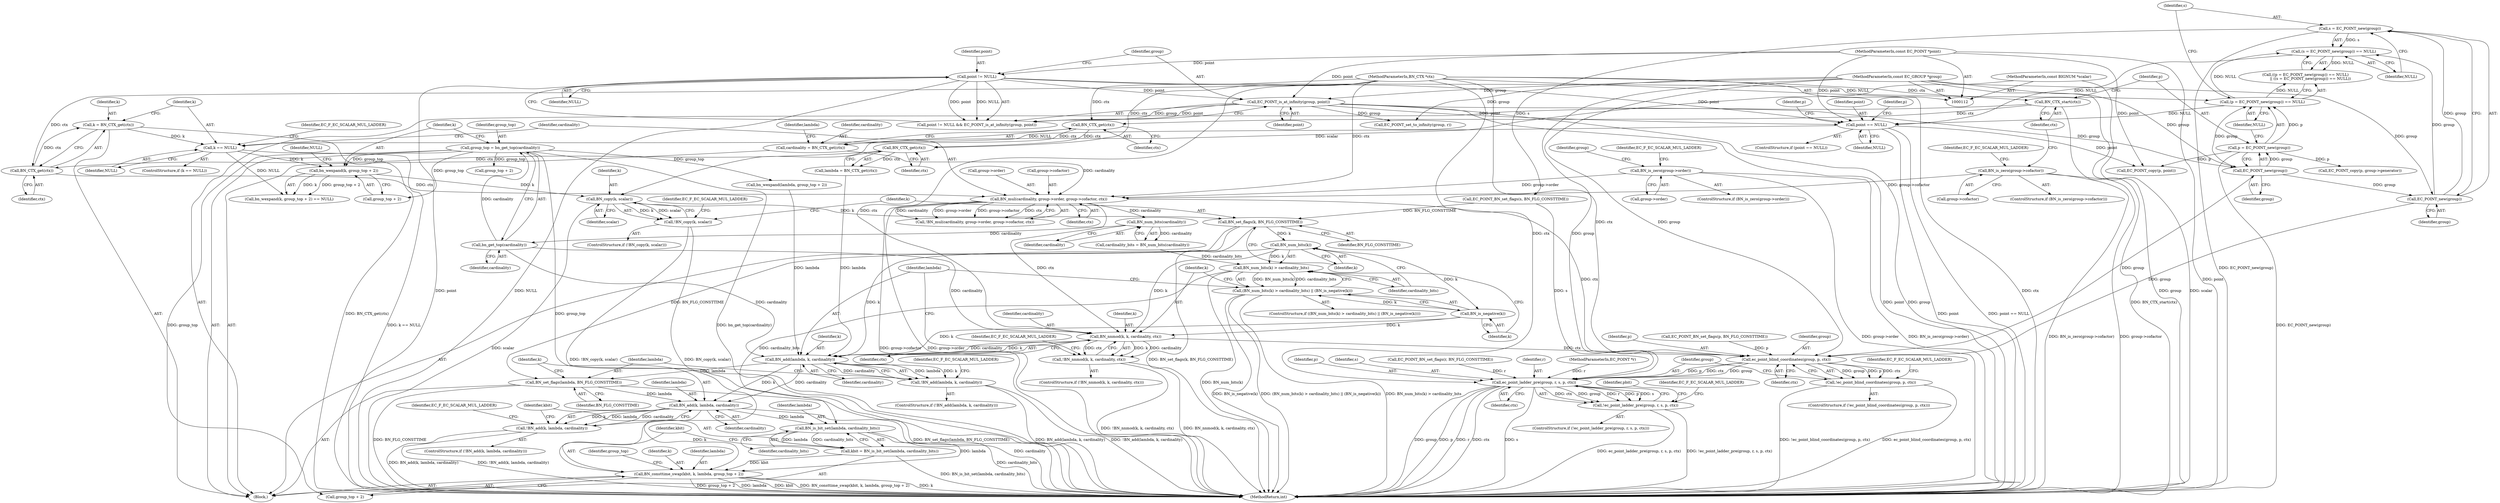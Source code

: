 digraph "0_openssl_b1d6d55ece1c26fa2829e2b819b038d7b6d692b4@API" {
"1000310" [label="(Call,BN_copy(k, scalar))"];
"1000290" [label="(Call,bn_wexpand(k, group_top + 2))"];
"1000255" [label="(Call,k == NULL)"];
"1000250" [label="(Call,k = BN_CTX_get(ctx))"];
"1000252" [label="(Call,BN_CTX_get(ctx))"];
"1000248" [label="(Call,BN_CTX_get(ctx))"];
"1000244" [label="(Call,BN_CTX_get(ctx))"];
"1000183" [label="(Call,BN_CTX_start(ctx))"];
"1000117" [label="(MethodParameterIn,BN_CTX *ctx)"];
"1000205" [label="(Call,point == NULL)"];
"1000151" [label="(Call,point != NULL)"];
"1000116" [label="(MethodParameterIn,const EC_POINT *point)"];
"1000154" [label="(Call,EC_POINT_is_at_infinity(group, point))"];
"1000113" [label="(MethodParameterIn,const EC_GROUP *group)"];
"1000187" [label="(Call,(p = EC_POINT_new(group)) == NULL)"];
"1000188" [label="(Call,p = EC_POINT_new(group))"];
"1000190" [label="(Call,EC_POINT_new(group))"];
"1000193" [label="(Call,(s = EC_POINT_new(group)) == NULL)"];
"1000194" [label="(Call,s = EC_POINT_new(group))"];
"1000196" [label="(Call,EC_POINT_new(group))"];
"1000283" [label="(Call,group_top = bn_get_top(cardinality))"];
"1000285" [label="(Call,bn_get_top(cardinality))"];
"1000281" [label="(Call,BN_num_bits(cardinality))"];
"1000265" [label="(Call,BN_mul(cardinality, group->order, group->cofactor, ctx))"];
"1000242" [label="(Call,cardinality = BN_CTX_get(ctx))"];
"1000162" [label="(Call,BN_is_zero(group->order))"];
"1000173" [label="(Call,BN_is_zero(group->cofactor))"];
"1000115" [label="(MethodParameterIn,const BIGNUM *scalar)"];
"1000309" [label="(Call,!BN_copy(k, scalar))"];
"1000318" [label="(Call,BN_set_flags(k, BN_FLG_CONSTTIME))"];
"1000324" [label="(Call,BN_num_bits(k))"];
"1000323" [label="(Call,BN_num_bits(k) > cardinality_bits)"];
"1000322" [label="(Call,(BN_num_bits(k) > cardinality_bits) || (BN_is_negative(k)))"];
"1000369" [label="(Call,BN_is_bit_set(lambda, cardinality_bits))"];
"1000367" [label="(Call,kbit = BN_is_bit_set(lambda, cardinality_bits))"];
"1000372" [label="(Call,BN_consttime_swap(kbit, k, lambda, group_top + 2))"];
"1000327" [label="(Call,BN_is_negative(k))"];
"1000332" [label="(Call,BN_nnmod(k, k, cardinality, ctx))"];
"1000331" [label="(Call,!BN_nnmod(k, k, cardinality, ctx))"];
"1000344" [label="(Call,BN_add(lambda, k, cardinality))"];
"1000343" [label="(Call,!BN_add(lambda, k, cardinality))"];
"1000353" [label="(Call,BN_set_flags(lambda, BN_FLG_CONSTTIME))"];
"1000358" [label="(Call,BN_add(k, lambda, cardinality))"];
"1000357" [label="(Call,!BN_add(k, lambda, cardinality))"];
"1000464" [label="(Call,ec_point_blind_coordinates(group, p, ctx))"];
"1000463" [label="(Call,!ec_point_blind_coordinates(group, p, ctx))"];
"1000475" [label="(Call,ec_point_ladder_pre(group, r, s, p, ctx))"];
"1000474" [label="(Call,!ec_point_ladder_pre(group, r, s, p, ctx))"];
"1000249" [label="(Identifier,ctx)"];
"1000189" [label="(Identifier,p)"];
"1000265" [label="(Call,BN_mul(cardinality, group->order, group->cofactor, ctx))"];
"1000326" [label="(Identifier,cardinality_bits)"];
"1000117" [label="(MethodParameterIn,BN_CTX *ctx)"];
"1000308" [label="(ControlStructure,if (!BN_copy(k, scalar)))"];
"1000477" [label="(Identifier,r)"];
"1000464" [label="(Call,ec_point_blind_coordinates(group, p, ctx))"];
"1000243" [label="(Identifier,cardinality)"];
"1000114" [label="(MethodParameterIn,EC_POINT *r)"];
"1000197" [label="(Identifier,group)"];
"1000371" [label="(Identifier,cardinality_bits)"];
"1000295" [label="(Identifier,NULL)"];
"1000286" [label="(Identifier,cardinality)"];
"1000375" [label="(Identifier,lambda)"];
"1000475" [label="(Call,ec_point_ladder_pre(group, r, s, p, ctx))"];
"1000207" [label="(Identifier,NULL)"];
"1000191" [label="(Identifier,group)"];
"1000376" [label="(Call,group_top + 2)"];
"1000254" [label="(ControlStructure,if (k == NULL))"];
"1000487" [label="(Identifier,pbit)"];
"1000187" [label="(Call,(p = EC_POINT_new(group)) == NULL)"];
"1000345" [label="(Identifier,lambda)"];
"1000470" [label="(Identifier,EC_F_EC_SCALAR_MUL_LADDER)"];
"1000175" [label="(Identifier,group)"];
"1000161" [label="(ControlStructure,if (BN_is_zero(group->order)))"];
"1000158" [label="(Call,EC_POINT_set_to_infinity(group, r))"];
"1000336" [label="(Identifier,ctx)"];
"1000360" [label="(Identifier,lambda)"];
"1000330" [label="(ControlStructure,if (!BN_nnmod(k, k, cardinality, ctx)))"];
"1000154" [label="(Call,EC_POINT_is_at_infinity(group, point))"];
"1000162" [label="(Call,BN_is_zero(group->order))"];
"1000309" [label="(Call,!BN_copy(k, scalar))"];
"1000153" [label="(Identifier,NULL)"];
"1000188" [label="(Call,p = EC_POINT_new(group))"];
"1000290" [label="(Call,bn_wexpand(k, group_top + 2))"];
"1000285" [label="(Call,bn_get_top(cardinality))"];
"1000361" [label="(Identifier,cardinality)"];
"1000116" [label="(MethodParameterIn,const EC_POINT *point)"];
"1000226" [label="(Identifier,p)"];
"1000206" [label="(Identifier,point)"];
"1000466" [label="(Identifier,p)"];
"1000479" [label="(Identifier,p)"];
"1000204" [label="(ControlStructure,if (point == NULL))"];
"1000359" [label="(Identifier,k)"];
"1000179" [label="(Identifier,EC_F_EC_SCALAR_MUL_LADDER)"];
"1000478" [label="(Identifier,s)"];
"1000297" [label="(Call,bn_wexpand(lambda, group_top + 2))"];
"1000356" [label="(ControlStructure,if (!BN_add(k, lambda, cardinality)))"];
"1000266" [label="(Identifier,cardinality)"];
"1000212" [label="(Identifier,p)"];
"1000205" [label="(Call,point == NULL)"];
"1000174" [label="(Call,group->cofactor)"];
"1000354" [label="(Identifier,lambda)"];
"1000256" [label="(Identifier,k)"];
"1000311" [label="(Identifier,k)"];
"1000253" [label="(Identifier,ctx)"];
"1000118" [label="(Block,)"];
"1000236" [label="(Call,EC_POINT_BN_set_flags(r, BN_FLG_CONSTTIME))"];
"1000319" [label="(Identifier,k)"];
"1000255" [label="(Call,k == NULL)"];
"1000323" [label="(Call,BN_num_bits(k) > cardinality_bits)"];
"1000173" [label="(Call,BN_is_zero(group->cofactor))"];
"1000346" [label="(Identifier,k)"];
"1000322" [label="(Call,(BN_num_bits(k) > cardinality_bits) || (BN_is_negative(k)))"];
"1000483" [label="(Identifier,EC_F_EC_SCALAR_MUL_LADDER)"];
"1000150" [label="(Call,point != NULL && EC_POINT_is_at_infinity(group, point))"];
"1000370" [label="(Identifier,lambda)"];
"1000246" [label="(Call,lambda = BN_CTX_get(ctx))"];
"1000172" [label="(ControlStructure,if (BN_is_zero(group->cofactor)))"];
"1000344" [label="(Call,BN_add(lambda, k, cardinality))"];
"1000353" [label="(Call,BN_set_flags(lambda, BN_FLG_CONSTTIME))"];
"1000357" [label="(Call,!BN_add(k, lambda, cardinality))"];
"1000373" [label="(Identifier,kbit)"];
"1000474" [label="(Call,!ec_point_ladder_pre(group, r, s, p, ctx))"];
"1000292" [label="(Call,group_top + 2)"];
"1000324" [label="(Call,BN_num_bits(k))"];
"1000184" [label="(Identifier,ctx)"];
"1000312" [label="(Identifier,scalar)"];
"1000463" [label="(Call,!ec_point_blind_coordinates(group, p, ctx))"];
"1000279" [label="(Call,cardinality_bits = BN_num_bits(cardinality))"];
"1000368" [label="(Identifier,kbit)"];
"1000244" [label="(Call,BN_CTX_get(ctx))"];
"1000355" [label="(Identifier,BN_FLG_CONSTTIME)"];
"1000332" [label="(Call,BN_nnmod(k, k, cardinality, ctx))"];
"1000151" [label="(Call,point != NULL)"];
"1000299" [label="(Call,group_top + 2)"];
"1000315" [label="(Identifier,EC_F_EC_SCALAR_MUL_LADDER)"];
"1000264" [label="(Call,!BN_mul(cardinality, group->order, group->cofactor, ctx))"];
"1000537" [label="(MethodReturn,int)"];
"1000115" [label="(MethodParameterIn,const BIGNUM *scalar)"];
"1000325" [label="(Identifier,k)"];
"1000270" [label="(Call,group->cofactor)"];
"1000380" [label="(Identifier,group_top)"];
"1000113" [label="(MethodParameterIn,const EC_GROUP *group)"];
"1000193" [label="(Call,(s = EC_POINT_new(group)) == NULL)"];
"1000328" [label="(Identifier,k)"];
"1000190" [label="(Call,EC_POINT_new(group))"];
"1000186" [label="(Call,((p = EC_POINT_new(group)) == NULL)\n        || ((s = EC_POINT_new(group)) == NULL))"];
"1000342" [label="(ControlStructure,if (!BN_add(lambda, k, cardinality)))"];
"1000156" [label="(Identifier,point)"];
"1000320" [label="(Identifier,BN_FLG_CONSTTIME)"];
"1000257" [label="(Identifier,NULL)"];
"1000211" [label="(Call,EC_POINT_copy(p, group->generator))"];
"1000335" [label="(Identifier,cardinality)"];
"1000198" [label="(Identifier,NULL)"];
"1000239" [label="(Call,EC_POINT_BN_set_flags(s, BN_FLG_CONSTTIME))"];
"1000192" [label="(Identifier,NULL)"];
"1000310" [label="(Call,BN_copy(k, scalar))"];
"1000183" [label="(Call,BN_CTX_start(ctx))"];
"1000195" [label="(Identifier,s)"];
"1000334" [label="(Identifier,k)"];
"1000364" [label="(Identifier,EC_F_EC_SCALAR_MUL_LADDER)"];
"1000252" [label="(Call,BN_CTX_get(ctx))"];
"1000233" [label="(Call,EC_POINT_BN_set_flags(p, BN_FLG_CONSTTIME))"];
"1000462" [label="(ControlStructure,if (!ec_point_blind_coordinates(group, p, ctx)))"];
"1000155" [label="(Identifier,group)"];
"1000248" [label="(Call,BN_CTX_get(ctx))"];
"1000327" [label="(Call,BN_is_negative(k))"];
"1000343" [label="(Call,!BN_add(lambda, k, cardinality))"];
"1000283" [label="(Call,group_top = bn_get_top(cardinality))"];
"1000247" [label="(Identifier,lambda)"];
"1000476" [label="(Identifier,group)"];
"1000267" [label="(Call,group->order)"];
"1000291" [label="(Identifier,k)"];
"1000163" [label="(Call,group->order)"];
"1000465" [label="(Identifier,group)"];
"1000242" [label="(Call,cardinality = BN_CTX_get(ctx))"];
"1000347" [label="(Identifier,cardinality)"];
"1000251" [label="(Identifier,k)"];
"1000333" [label="(Identifier,k)"];
"1000194" [label="(Call,s = EC_POINT_new(group))"];
"1000196" [label="(Call,EC_POINT_new(group))"];
"1000225" [label="(Call,EC_POINT_copy(p, point))"];
"1000369" [label="(Call,BN_is_bit_set(lambda, cardinality_bits))"];
"1000284" [label="(Identifier,group_top)"];
"1000480" [label="(Identifier,ctx)"];
"1000260" [label="(Identifier,EC_F_EC_SCALAR_MUL_LADDER)"];
"1000168" [label="(Identifier,EC_F_EC_SCALAR_MUL_LADDER)"];
"1000152" [label="(Identifier,point)"];
"1000318" [label="(Call,BN_set_flags(k, BN_FLG_CONSTTIME))"];
"1000281" [label="(Call,BN_num_bits(cardinality))"];
"1000367" [label="(Call,kbit = BN_is_bit_set(lambda, cardinality_bits))"];
"1000282" [label="(Identifier,cardinality)"];
"1000339" [label="(Identifier,EC_F_EC_SCALAR_MUL_LADDER)"];
"1000350" [label="(Identifier,EC_F_EC_SCALAR_MUL_LADDER)"];
"1000467" [label="(Identifier,ctx)"];
"1000273" [label="(Identifier,ctx)"];
"1000289" [label="(Call,bn_wexpand(k, group_top + 2) == NULL)"];
"1000358" [label="(Call,BN_add(k, lambda, cardinality))"];
"1000372" [label="(Call,BN_consttime_swap(kbit, k, lambda, group_top + 2))"];
"1000321" [label="(ControlStructure,if ((BN_num_bits(k) > cardinality_bits) || (BN_is_negative(k))))"];
"1000245" [label="(Identifier,ctx)"];
"1000250" [label="(Call,k = BN_CTX_get(ctx))"];
"1000331" [label="(Call,!BN_nnmod(k, k, cardinality, ctx))"];
"1000473" [label="(ControlStructure,if (!ec_point_ladder_pre(group, r, s, p, ctx)))"];
"1000374" [label="(Identifier,k)"];
"1000310" -> "1000309"  [label="AST: "];
"1000310" -> "1000312"  [label="CFG: "];
"1000311" -> "1000310"  [label="AST: "];
"1000312" -> "1000310"  [label="AST: "];
"1000309" -> "1000310"  [label="CFG: "];
"1000310" -> "1000537"  [label="DDG: scalar"];
"1000310" -> "1000309"  [label="DDG: k"];
"1000310" -> "1000309"  [label="DDG: scalar"];
"1000290" -> "1000310"  [label="DDG: k"];
"1000115" -> "1000310"  [label="DDG: scalar"];
"1000310" -> "1000318"  [label="DDG: k"];
"1000290" -> "1000289"  [label="AST: "];
"1000290" -> "1000292"  [label="CFG: "];
"1000291" -> "1000290"  [label="AST: "];
"1000292" -> "1000290"  [label="AST: "];
"1000295" -> "1000290"  [label="CFG: "];
"1000290" -> "1000289"  [label="DDG: k"];
"1000290" -> "1000289"  [label="DDG: group_top + 2"];
"1000255" -> "1000290"  [label="DDG: k"];
"1000283" -> "1000290"  [label="DDG: group_top"];
"1000255" -> "1000254"  [label="AST: "];
"1000255" -> "1000257"  [label="CFG: "];
"1000256" -> "1000255"  [label="AST: "];
"1000257" -> "1000255"  [label="AST: "];
"1000260" -> "1000255"  [label="CFG: "];
"1000266" -> "1000255"  [label="CFG: "];
"1000255" -> "1000537"  [label="DDG: k == NULL"];
"1000250" -> "1000255"  [label="DDG: k"];
"1000205" -> "1000255"  [label="DDG: NULL"];
"1000255" -> "1000289"  [label="DDG: NULL"];
"1000250" -> "1000118"  [label="AST: "];
"1000250" -> "1000252"  [label="CFG: "];
"1000251" -> "1000250"  [label="AST: "];
"1000252" -> "1000250"  [label="AST: "];
"1000256" -> "1000250"  [label="CFG: "];
"1000250" -> "1000537"  [label="DDG: BN_CTX_get(ctx)"];
"1000252" -> "1000250"  [label="DDG: ctx"];
"1000252" -> "1000253"  [label="CFG: "];
"1000253" -> "1000252"  [label="AST: "];
"1000248" -> "1000252"  [label="DDG: ctx"];
"1000117" -> "1000252"  [label="DDG: ctx"];
"1000252" -> "1000265"  [label="DDG: ctx"];
"1000248" -> "1000246"  [label="AST: "];
"1000248" -> "1000249"  [label="CFG: "];
"1000249" -> "1000248"  [label="AST: "];
"1000246" -> "1000248"  [label="CFG: "];
"1000248" -> "1000246"  [label="DDG: ctx"];
"1000244" -> "1000248"  [label="DDG: ctx"];
"1000117" -> "1000248"  [label="DDG: ctx"];
"1000244" -> "1000242"  [label="AST: "];
"1000244" -> "1000245"  [label="CFG: "];
"1000245" -> "1000244"  [label="AST: "];
"1000242" -> "1000244"  [label="CFG: "];
"1000244" -> "1000242"  [label="DDG: ctx"];
"1000183" -> "1000244"  [label="DDG: ctx"];
"1000117" -> "1000244"  [label="DDG: ctx"];
"1000183" -> "1000118"  [label="AST: "];
"1000183" -> "1000184"  [label="CFG: "];
"1000184" -> "1000183"  [label="AST: "];
"1000189" -> "1000183"  [label="CFG: "];
"1000183" -> "1000537"  [label="DDG: BN_CTX_start(ctx)"];
"1000117" -> "1000183"  [label="DDG: ctx"];
"1000117" -> "1000112"  [label="AST: "];
"1000117" -> "1000537"  [label="DDG: ctx"];
"1000117" -> "1000265"  [label="DDG: ctx"];
"1000117" -> "1000332"  [label="DDG: ctx"];
"1000117" -> "1000464"  [label="DDG: ctx"];
"1000117" -> "1000475"  [label="DDG: ctx"];
"1000205" -> "1000204"  [label="AST: "];
"1000205" -> "1000207"  [label="CFG: "];
"1000206" -> "1000205"  [label="AST: "];
"1000207" -> "1000205"  [label="AST: "];
"1000212" -> "1000205"  [label="CFG: "];
"1000226" -> "1000205"  [label="CFG: "];
"1000205" -> "1000537"  [label="DDG: point"];
"1000205" -> "1000537"  [label="DDG: point == NULL"];
"1000151" -> "1000205"  [label="DDG: point"];
"1000154" -> "1000205"  [label="DDG: point"];
"1000116" -> "1000205"  [label="DDG: point"];
"1000187" -> "1000205"  [label="DDG: NULL"];
"1000193" -> "1000205"  [label="DDG: NULL"];
"1000205" -> "1000225"  [label="DDG: point"];
"1000151" -> "1000150"  [label="AST: "];
"1000151" -> "1000153"  [label="CFG: "];
"1000152" -> "1000151"  [label="AST: "];
"1000153" -> "1000151"  [label="AST: "];
"1000155" -> "1000151"  [label="CFG: "];
"1000150" -> "1000151"  [label="CFG: "];
"1000151" -> "1000537"  [label="DDG: point"];
"1000151" -> "1000537"  [label="DDG: NULL"];
"1000151" -> "1000150"  [label="DDG: point"];
"1000151" -> "1000150"  [label="DDG: NULL"];
"1000116" -> "1000151"  [label="DDG: point"];
"1000151" -> "1000154"  [label="DDG: point"];
"1000151" -> "1000187"  [label="DDG: NULL"];
"1000116" -> "1000112"  [label="AST: "];
"1000116" -> "1000537"  [label="DDG: point"];
"1000116" -> "1000154"  [label="DDG: point"];
"1000116" -> "1000225"  [label="DDG: point"];
"1000154" -> "1000150"  [label="AST: "];
"1000154" -> "1000156"  [label="CFG: "];
"1000155" -> "1000154"  [label="AST: "];
"1000156" -> "1000154"  [label="AST: "];
"1000150" -> "1000154"  [label="CFG: "];
"1000154" -> "1000537"  [label="DDG: group"];
"1000154" -> "1000537"  [label="DDG: point"];
"1000154" -> "1000150"  [label="DDG: group"];
"1000154" -> "1000150"  [label="DDG: point"];
"1000113" -> "1000154"  [label="DDG: group"];
"1000154" -> "1000158"  [label="DDG: group"];
"1000154" -> "1000190"  [label="DDG: group"];
"1000113" -> "1000112"  [label="AST: "];
"1000113" -> "1000537"  [label="DDG: group"];
"1000113" -> "1000158"  [label="DDG: group"];
"1000113" -> "1000190"  [label="DDG: group"];
"1000113" -> "1000196"  [label="DDG: group"];
"1000113" -> "1000464"  [label="DDG: group"];
"1000113" -> "1000475"  [label="DDG: group"];
"1000187" -> "1000186"  [label="AST: "];
"1000187" -> "1000192"  [label="CFG: "];
"1000188" -> "1000187"  [label="AST: "];
"1000192" -> "1000187"  [label="AST: "];
"1000195" -> "1000187"  [label="CFG: "];
"1000186" -> "1000187"  [label="CFG: "];
"1000187" -> "1000186"  [label="DDG: NULL"];
"1000188" -> "1000187"  [label="DDG: p"];
"1000190" -> "1000187"  [label="DDG: group"];
"1000187" -> "1000193"  [label="DDG: NULL"];
"1000188" -> "1000190"  [label="CFG: "];
"1000189" -> "1000188"  [label="AST: "];
"1000190" -> "1000188"  [label="AST: "];
"1000192" -> "1000188"  [label="CFG: "];
"1000188" -> "1000537"  [label="DDG: EC_POINT_new(group)"];
"1000190" -> "1000188"  [label="DDG: group"];
"1000188" -> "1000211"  [label="DDG: p"];
"1000188" -> "1000225"  [label="DDG: p"];
"1000190" -> "1000191"  [label="CFG: "];
"1000191" -> "1000190"  [label="AST: "];
"1000190" -> "1000196"  [label="DDG: group"];
"1000190" -> "1000464"  [label="DDG: group"];
"1000193" -> "1000186"  [label="AST: "];
"1000193" -> "1000198"  [label="CFG: "];
"1000194" -> "1000193"  [label="AST: "];
"1000198" -> "1000193"  [label="AST: "];
"1000186" -> "1000193"  [label="CFG: "];
"1000193" -> "1000186"  [label="DDG: NULL"];
"1000194" -> "1000193"  [label="DDG: s"];
"1000196" -> "1000193"  [label="DDG: group"];
"1000194" -> "1000196"  [label="CFG: "];
"1000195" -> "1000194"  [label="AST: "];
"1000196" -> "1000194"  [label="AST: "];
"1000198" -> "1000194"  [label="CFG: "];
"1000194" -> "1000537"  [label="DDG: EC_POINT_new(group)"];
"1000196" -> "1000194"  [label="DDG: group"];
"1000194" -> "1000239"  [label="DDG: s"];
"1000196" -> "1000197"  [label="CFG: "];
"1000197" -> "1000196"  [label="AST: "];
"1000196" -> "1000464"  [label="DDG: group"];
"1000283" -> "1000118"  [label="AST: "];
"1000283" -> "1000285"  [label="CFG: "];
"1000284" -> "1000283"  [label="AST: "];
"1000285" -> "1000283"  [label="AST: "];
"1000291" -> "1000283"  [label="CFG: "];
"1000283" -> "1000537"  [label="DDG: bn_get_top(cardinality)"];
"1000285" -> "1000283"  [label="DDG: cardinality"];
"1000283" -> "1000292"  [label="DDG: group_top"];
"1000283" -> "1000297"  [label="DDG: group_top"];
"1000283" -> "1000299"  [label="DDG: group_top"];
"1000283" -> "1000372"  [label="DDG: group_top"];
"1000283" -> "1000376"  [label="DDG: group_top"];
"1000285" -> "1000286"  [label="CFG: "];
"1000286" -> "1000285"  [label="AST: "];
"1000281" -> "1000285"  [label="DDG: cardinality"];
"1000285" -> "1000332"  [label="DDG: cardinality"];
"1000285" -> "1000344"  [label="DDG: cardinality"];
"1000281" -> "1000279"  [label="AST: "];
"1000281" -> "1000282"  [label="CFG: "];
"1000282" -> "1000281"  [label="AST: "];
"1000279" -> "1000281"  [label="CFG: "];
"1000281" -> "1000279"  [label="DDG: cardinality"];
"1000265" -> "1000281"  [label="DDG: cardinality"];
"1000265" -> "1000264"  [label="AST: "];
"1000265" -> "1000273"  [label="CFG: "];
"1000266" -> "1000265"  [label="AST: "];
"1000267" -> "1000265"  [label="AST: "];
"1000270" -> "1000265"  [label="AST: "];
"1000273" -> "1000265"  [label="AST: "];
"1000264" -> "1000265"  [label="CFG: "];
"1000265" -> "1000537"  [label="DDG: group->order"];
"1000265" -> "1000537"  [label="DDG: group->cofactor"];
"1000265" -> "1000264"  [label="DDG: cardinality"];
"1000265" -> "1000264"  [label="DDG: group->order"];
"1000265" -> "1000264"  [label="DDG: group->cofactor"];
"1000265" -> "1000264"  [label="DDG: ctx"];
"1000242" -> "1000265"  [label="DDG: cardinality"];
"1000162" -> "1000265"  [label="DDG: group->order"];
"1000173" -> "1000265"  [label="DDG: group->cofactor"];
"1000265" -> "1000332"  [label="DDG: ctx"];
"1000265" -> "1000464"  [label="DDG: ctx"];
"1000242" -> "1000118"  [label="AST: "];
"1000243" -> "1000242"  [label="AST: "];
"1000247" -> "1000242"  [label="CFG: "];
"1000162" -> "1000161"  [label="AST: "];
"1000162" -> "1000163"  [label="CFG: "];
"1000163" -> "1000162"  [label="AST: "];
"1000168" -> "1000162"  [label="CFG: "];
"1000175" -> "1000162"  [label="CFG: "];
"1000162" -> "1000537"  [label="DDG: group->order"];
"1000162" -> "1000537"  [label="DDG: BN_is_zero(group->order)"];
"1000173" -> "1000172"  [label="AST: "];
"1000173" -> "1000174"  [label="CFG: "];
"1000174" -> "1000173"  [label="AST: "];
"1000179" -> "1000173"  [label="CFG: "];
"1000184" -> "1000173"  [label="CFG: "];
"1000173" -> "1000537"  [label="DDG: BN_is_zero(group->cofactor)"];
"1000173" -> "1000537"  [label="DDG: group->cofactor"];
"1000115" -> "1000112"  [label="AST: "];
"1000115" -> "1000537"  [label="DDG: scalar"];
"1000309" -> "1000308"  [label="AST: "];
"1000315" -> "1000309"  [label="CFG: "];
"1000319" -> "1000309"  [label="CFG: "];
"1000309" -> "1000537"  [label="DDG: BN_copy(k, scalar)"];
"1000309" -> "1000537"  [label="DDG: !BN_copy(k, scalar)"];
"1000318" -> "1000118"  [label="AST: "];
"1000318" -> "1000320"  [label="CFG: "];
"1000319" -> "1000318"  [label="AST: "];
"1000320" -> "1000318"  [label="AST: "];
"1000325" -> "1000318"  [label="CFG: "];
"1000318" -> "1000537"  [label="DDG: BN_set_flags(k, BN_FLG_CONSTTIME)"];
"1000239" -> "1000318"  [label="DDG: BN_FLG_CONSTTIME"];
"1000318" -> "1000324"  [label="DDG: k"];
"1000318" -> "1000353"  [label="DDG: BN_FLG_CONSTTIME"];
"1000324" -> "1000323"  [label="AST: "];
"1000324" -> "1000325"  [label="CFG: "];
"1000325" -> "1000324"  [label="AST: "];
"1000326" -> "1000324"  [label="CFG: "];
"1000324" -> "1000323"  [label="DDG: k"];
"1000324" -> "1000327"  [label="DDG: k"];
"1000324" -> "1000332"  [label="DDG: k"];
"1000324" -> "1000344"  [label="DDG: k"];
"1000323" -> "1000322"  [label="AST: "];
"1000323" -> "1000326"  [label="CFG: "];
"1000326" -> "1000323"  [label="AST: "];
"1000328" -> "1000323"  [label="CFG: "];
"1000322" -> "1000323"  [label="CFG: "];
"1000323" -> "1000537"  [label="DDG: BN_num_bits(k)"];
"1000323" -> "1000322"  [label="DDG: BN_num_bits(k)"];
"1000323" -> "1000322"  [label="DDG: cardinality_bits"];
"1000279" -> "1000323"  [label="DDG: cardinality_bits"];
"1000323" -> "1000369"  [label="DDG: cardinality_bits"];
"1000322" -> "1000321"  [label="AST: "];
"1000322" -> "1000327"  [label="CFG: "];
"1000327" -> "1000322"  [label="AST: "];
"1000333" -> "1000322"  [label="CFG: "];
"1000345" -> "1000322"  [label="CFG: "];
"1000322" -> "1000537"  [label="DDG: (BN_num_bits(k) > cardinality_bits) || (BN_is_negative(k))"];
"1000322" -> "1000537"  [label="DDG: BN_num_bits(k) > cardinality_bits"];
"1000322" -> "1000537"  [label="DDG: BN_is_negative(k)"];
"1000327" -> "1000322"  [label="DDG: k"];
"1000369" -> "1000367"  [label="AST: "];
"1000369" -> "1000371"  [label="CFG: "];
"1000370" -> "1000369"  [label="AST: "];
"1000371" -> "1000369"  [label="AST: "];
"1000367" -> "1000369"  [label="CFG: "];
"1000369" -> "1000537"  [label="DDG: cardinality_bits"];
"1000369" -> "1000367"  [label="DDG: lambda"];
"1000369" -> "1000367"  [label="DDG: cardinality_bits"];
"1000358" -> "1000369"  [label="DDG: lambda"];
"1000369" -> "1000372"  [label="DDG: lambda"];
"1000367" -> "1000118"  [label="AST: "];
"1000368" -> "1000367"  [label="AST: "];
"1000373" -> "1000367"  [label="CFG: "];
"1000367" -> "1000537"  [label="DDG: BN_is_bit_set(lambda, cardinality_bits)"];
"1000367" -> "1000372"  [label="DDG: kbit"];
"1000372" -> "1000118"  [label="AST: "];
"1000372" -> "1000376"  [label="CFG: "];
"1000373" -> "1000372"  [label="AST: "];
"1000374" -> "1000372"  [label="AST: "];
"1000375" -> "1000372"  [label="AST: "];
"1000376" -> "1000372"  [label="AST: "];
"1000380" -> "1000372"  [label="CFG: "];
"1000372" -> "1000537"  [label="DDG: group_top + 2"];
"1000372" -> "1000537"  [label="DDG: lambda"];
"1000372" -> "1000537"  [label="DDG: kbit"];
"1000372" -> "1000537"  [label="DDG: BN_consttime_swap(kbit, k, lambda, group_top + 2)"];
"1000372" -> "1000537"  [label="DDG: k"];
"1000358" -> "1000372"  [label="DDG: k"];
"1000327" -> "1000328"  [label="CFG: "];
"1000328" -> "1000327"  [label="AST: "];
"1000327" -> "1000332"  [label="DDG: k"];
"1000327" -> "1000344"  [label="DDG: k"];
"1000332" -> "1000331"  [label="AST: "];
"1000332" -> "1000336"  [label="CFG: "];
"1000333" -> "1000332"  [label="AST: "];
"1000334" -> "1000332"  [label="AST: "];
"1000335" -> "1000332"  [label="AST: "];
"1000336" -> "1000332"  [label="AST: "];
"1000331" -> "1000332"  [label="CFG: "];
"1000332" -> "1000331"  [label="DDG: k"];
"1000332" -> "1000331"  [label="DDG: cardinality"];
"1000332" -> "1000331"  [label="DDG: ctx"];
"1000332" -> "1000344"  [label="DDG: k"];
"1000332" -> "1000344"  [label="DDG: cardinality"];
"1000332" -> "1000464"  [label="DDG: ctx"];
"1000331" -> "1000330"  [label="AST: "];
"1000339" -> "1000331"  [label="CFG: "];
"1000345" -> "1000331"  [label="CFG: "];
"1000331" -> "1000537"  [label="DDG: !BN_nnmod(k, k, cardinality, ctx)"];
"1000331" -> "1000537"  [label="DDG: BN_nnmod(k, k, cardinality, ctx)"];
"1000344" -> "1000343"  [label="AST: "];
"1000344" -> "1000347"  [label="CFG: "];
"1000345" -> "1000344"  [label="AST: "];
"1000346" -> "1000344"  [label="AST: "];
"1000347" -> "1000344"  [label="AST: "];
"1000343" -> "1000344"  [label="CFG: "];
"1000344" -> "1000343"  [label="DDG: lambda"];
"1000344" -> "1000343"  [label="DDG: k"];
"1000344" -> "1000343"  [label="DDG: cardinality"];
"1000297" -> "1000344"  [label="DDG: lambda"];
"1000246" -> "1000344"  [label="DDG: lambda"];
"1000344" -> "1000353"  [label="DDG: lambda"];
"1000344" -> "1000358"  [label="DDG: k"];
"1000344" -> "1000358"  [label="DDG: cardinality"];
"1000343" -> "1000342"  [label="AST: "];
"1000350" -> "1000343"  [label="CFG: "];
"1000354" -> "1000343"  [label="CFG: "];
"1000343" -> "1000537"  [label="DDG: BN_add(lambda, k, cardinality)"];
"1000343" -> "1000537"  [label="DDG: !BN_add(lambda, k, cardinality)"];
"1000353" -> "1000118"  [label="AST: "];
"1000353" -> "1000355"  [label="CFG: "];
"1000354" -> "1000353"  [label="AST: "];
"1000355" -> "1000353"  [label="AST: "];
"1000359" -> "1000353"  [label="CFG: "];
"1000353" -> "1000537"  [label="DDG: BN_set_flags(lambda, BN_FLG_CONSTTIME)"];
"1000353" -> "1000537"  [label="DDG: BN_FLG_CONSTTIME"];
"1000353" -> "1000358"  [label="DDG: lambda"];
"1000358" -> "1000357"  [label="AST: "];
"1000358" -> "1000361"  [label="CFG: "];
"1000359" -> "1000358"  [label="AST: "];
"1000360" -> "1000358"  [label="AST: "];
"1000361" -> "1000358"  [label="AST: "];
"1000357" -> "1000358"  [label="CFG: "];
"1000358" -> "1000537"  [label="DDG: cardinality"];
"1000358" -> "1000357"  [label="DDG: k"];
"1000358" -> "1000357"  [label="DDG: lambda"];
"1000358" -> "1000357"  [label="DDG: cardinality"];
"1000357" -> "1000356"  [label="AST: "];
"1000364" -> "1000357"  [label="CFG: "];
"1000368" -> "1000357"  [label="CFG: "];
"1000357" -> "1000537"  [label="DDG: !BN_add(k, lambda, cardinality)"];
"1000357" -> "1000537"  [label="DDG: BN_add(k, lambda, cardinality)"];
"1000464" -> "1000463"  [label="AST: "];
"1000464" -> "1000467"  [label="CFG: "];
"1000465" -> "1000464"  [label="AST: "];
"1000466" -> "1000464"  [label="AST: "];
"1000467" -> "1000464"  [label="AST: "];
"1000463" -> "1000464"  [label="CFG: "];
"1000464" -> "1000463"  [label="DDG: group"];
"1000464" -> "1000463"  [label="DDG: p"];
"1000464" -> "1000463"  [label="DDG: ctx"];
"1000233" -> "1000464"  [label="DDG: p"];
"1000464" -> "1000475"  [label="DDG: group"];
"1000464" -> "1000475"  [label="DDG: p"];
"1000464" -> "1000475"  [label="DDG: ctx"];
"1000463" -> "1000462"  [label="AST: "];
"1000470" -> "1000463"  [label="CFG: "];
"1000476" -> "1000463"  [label="CFG: "];
"1000463" -> "1000537"  [label="DDG: !ec_point_blind_coordinates(group, p, ctx)"];
"1000463" -> "1000537"  [label="DDG: ec_point_blind_coordinates(group, p, ctx)"];
"1000475" -> "1000474"  [label="AST: "];
"1000475" -> "1000480"  [label="CFG: "];
"1000476" -> "1000475"  [label="AST: "];
"1000477" -> "1000475"  [label="AST: "];
"1000478" -> "1000475"  [label="AST: "];
"1000479" -> "1000475"  [label="AST: "];
"1000480" -> "1000475"  [label="AST: "];
"1000474" -> "1000475"  [label="CFG: "];
"1000475" -> "1000537"  [label="DDG: group"];
"1000475" -> "1000537"  [label="DDG: p"];
"1000475" -> "1000537"  [label="DDG: r"];
"1000475" -> "1000537"  [label="DDG: ctx"];
"1000475" -> "1000537"  [label="DDG: s"];
"1000475" -> "1000474"  [label="DDG: ctx"];
"1000475" -> "1000474"  [label="DDG: group"];
"1000475" -> "1000474"  [label="DDG: r"];
"1000475" -> "1000474"  [label="DDG: p"];
"1000475" -> "1000474"  [label="DDG: s"];
"1000236" -> "1000475"  [label="DDG: r"];
"1000114" -> "1000475"  [label="DDG: r"];
"1000239" -> "1000475"  [label="DDG: s"];
"1000474" -> "1000473"  [label="AST: "];
"1000483" -> "1000474"  [label="CFG: "];
"1000487" -> "1000474"  [label="CFG: "];
"1000474" -> "1000537"  [label="DDG: !ec_point_ladder_pre(group, r, s, p, ctx)"];
"1000474" -> "1000537"  [label="DDG: ec_point_ladder_pre(group, r, s, p, ctx)"];
}
